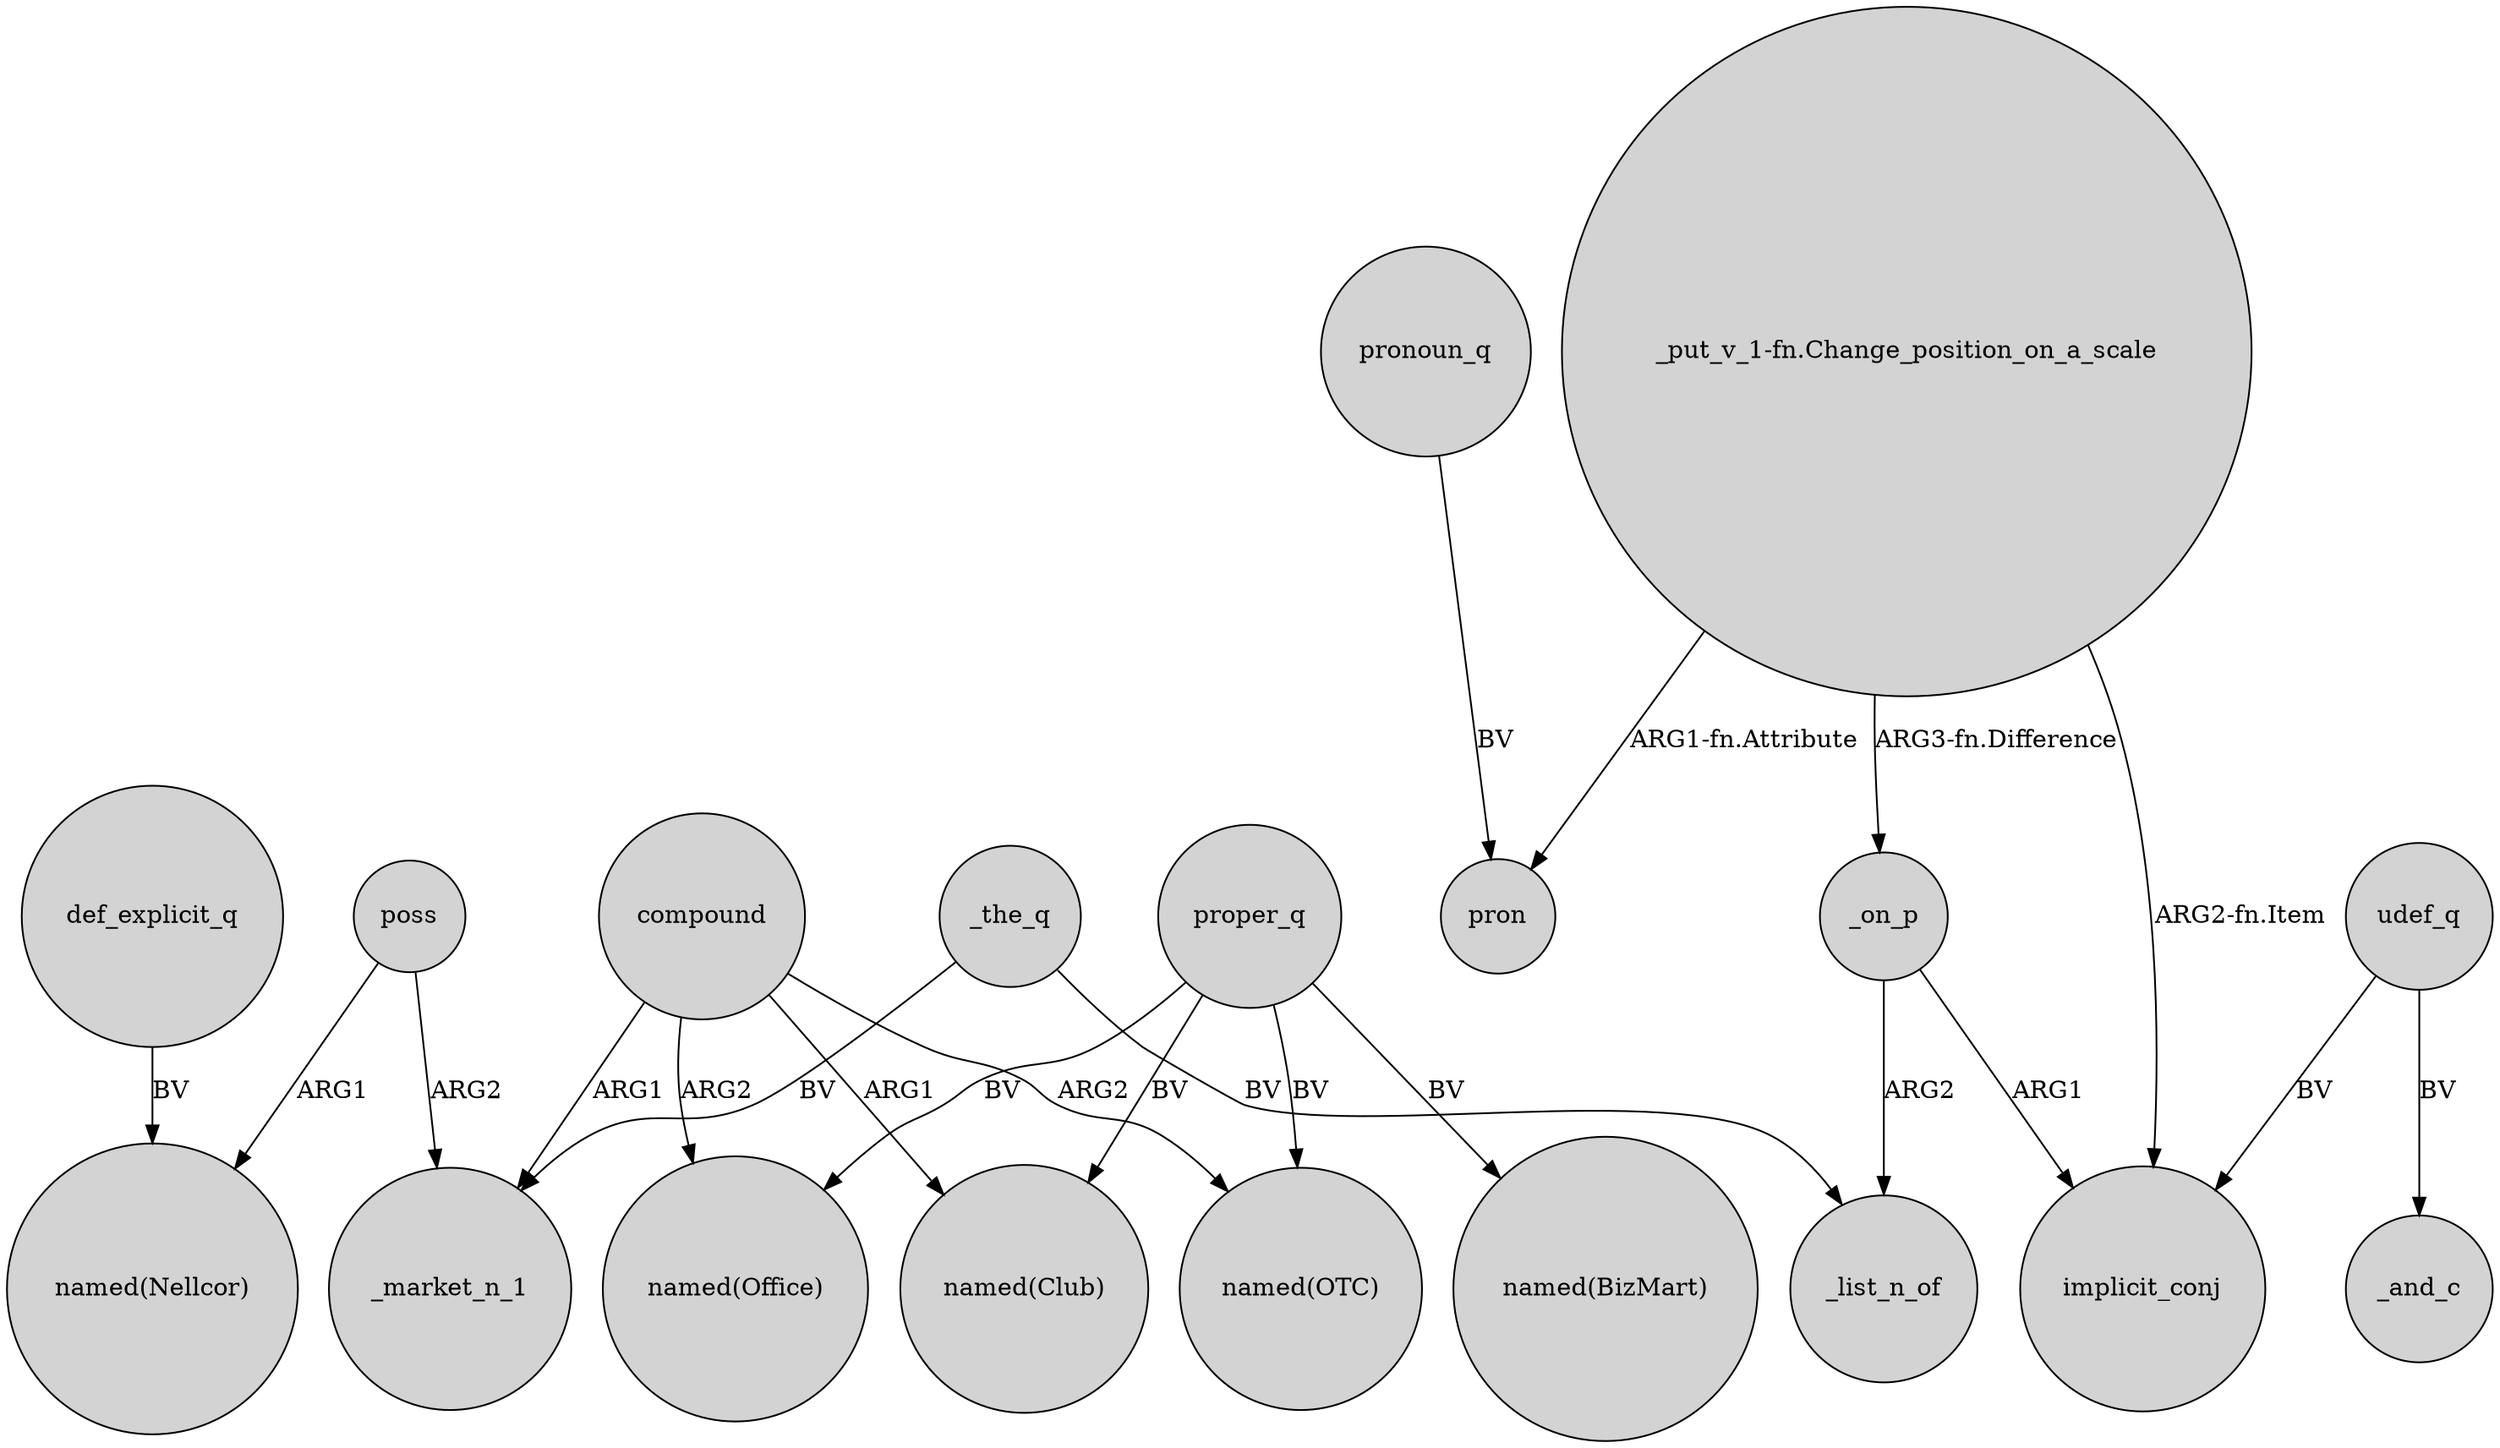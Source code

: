 digraph {
	node [shape=circle style=filled]
	"_put_v_1-fn.Change_position_on_a_scale" -> _on_p [label="ARG3-fn.Difference"]
	proper_q -> "named(Club)" [label=BV]
	udef_q -> _and_c [label=BV]
	_the_q -> _market_n_1 [label=BV]
	pronoun_q -> pron [label=BV]
	_on_p -> _list_n_of [label=ARG2]
	proper_q -> "named(OTC)" [label=BV]
	"_put_v_1-fn.Change_position_on_a_scale" -> implicit_conj [label="ARG2-fn.Item"]
	def_explicit_q -> "named(Nellcor)" [label=BV]
	proper_q -> "named(BizMart)" [label=BV]
	proper_q -> "named(Office)" [label=BV]
	"_put_v_1-fn.Change_position_on_a_scale" -> pron [label="ARG1-fn.Attribute"]
	poss -> "named(Nellcor)" [label=ARG1]
	_on_p -> implicit_conj [label=ARG1]
	_the_q -> _list_n_of [label=BV]
	compound -> _market_n_1 [label=ARG1]
	poss -> _market_n_1 [label=ARG2]
	compound -> "named(Office)" [label=ARG2]
	udef_q -> implicit_conj [label=BV]
	compound -> "named(OTC)" [label=ARG2]
	compound -> "named(Club)" [label=ARG1]
}
